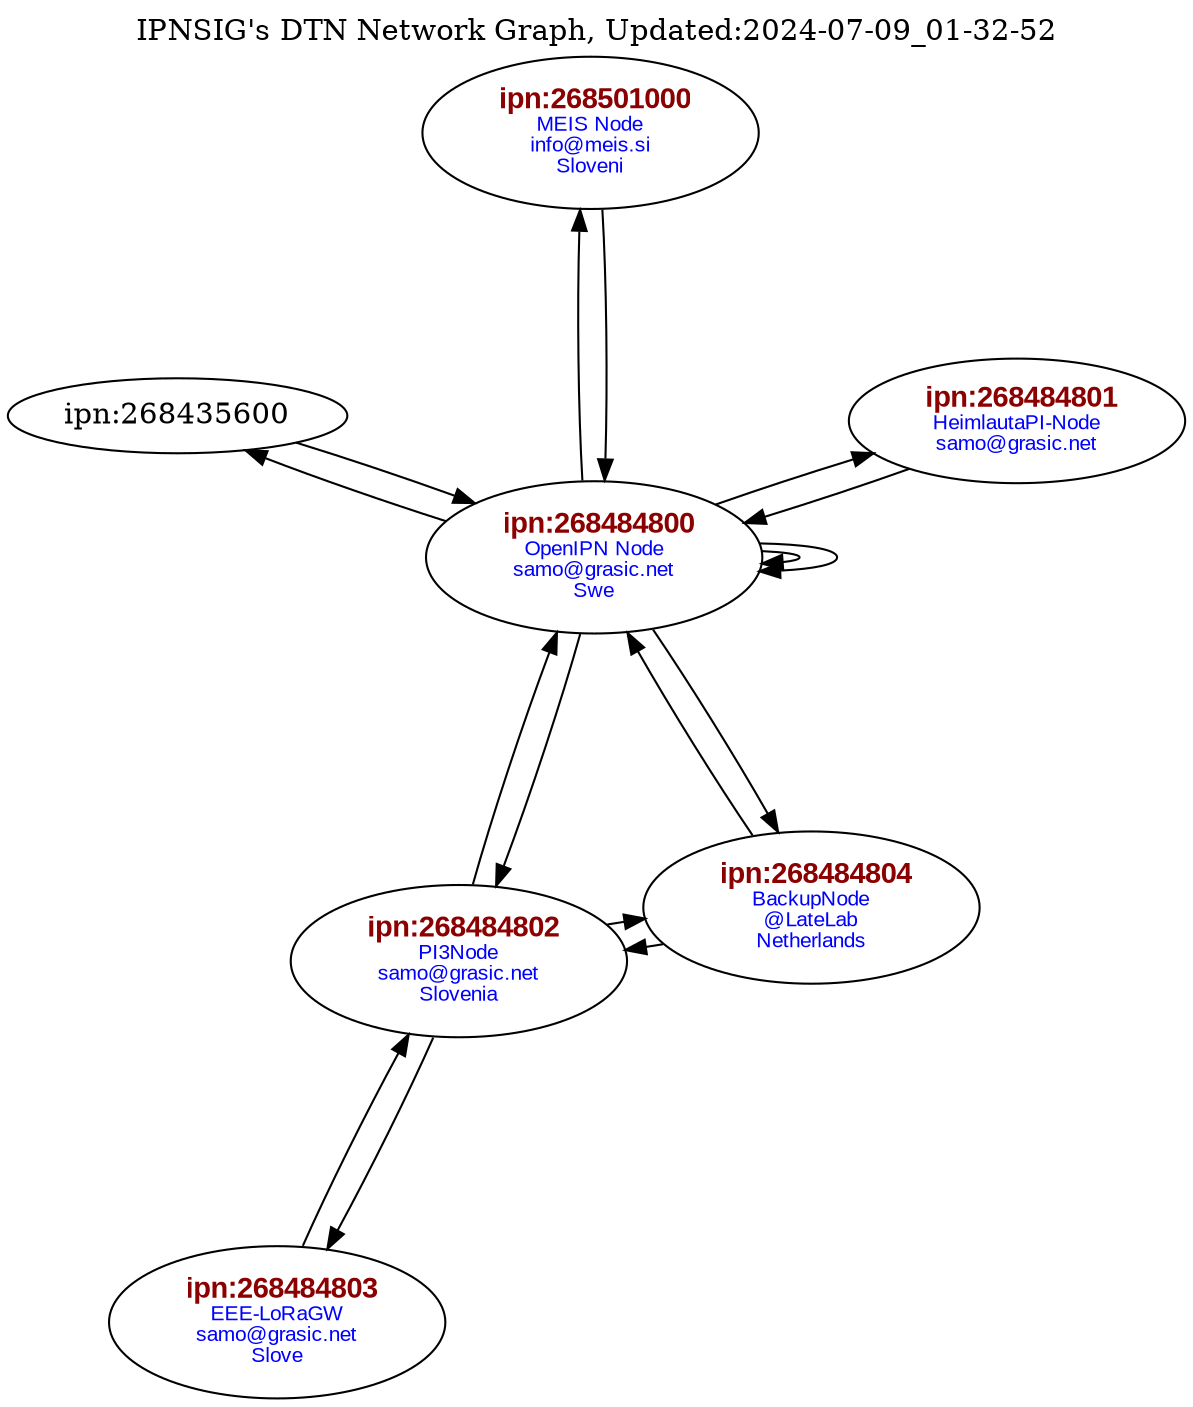 digraph G { layout=neato; overlap=false;
"ipn:268484803" [label=< <FONT POINT-SIZE="14" FACE="Arial" COLOR="darkred"><B>ipn:268484803</B></FONT><BR/><FONT POINT-SIZE="10" FACE="Arial" COLOR="blue">EEE-LoRaGW<br/>samo&#64;grasic&#46;net<br/>Slove</FONT>>];
"ipn:268484801" [label=< <FONT POINT-SIZE="14" FACE="Arial" COLOR="darkred"><B>ipn:268484801</B></FONT><BR/><FONT POINT-SIZE="10" FACE="Arial" COLOR="blue">HeimlautaPI-Node<br/>samo&#64;grasic&#46;net</FONT>>];
"ipn:268484802" [label=< <FONT POINT-SIZE="14" FACE="Arial" COLOR="darkred"><B>ipn:268484802</B></FONT><BR/><FONT POINT-SIZE="10" FACE="Arial" COLOR="blue">PI3Node<br/>samo&#64;grasic&#46;net<br/>Slovenia</FONT>>];
"ipn:268501000" [label=< <FONT POINT-SIZE="14" FACE="Arial" COLOR="darkred"><B>ipn:268501000</B></FONT><BR/><FONT POINT-SIZE="10" FACE="Arial" COLOR="blue">MEIS Node<br/>info&#64;meis&#46;si<br/>Sloveni</FONT>>];
"ipn:268484804" [label=< <FONT POINT-SIZE="14" FACE="Arial" COLOR="darkred"><B>ipn:268484804</B></FONT><BR/><FONT POINT-SIZE="10" FACE="Arial" COLOR="blue">BackupNode<br/>&#64;LateLab<br/>Netherlands</FONT>>];
"ipn:268484800" [label=< <FONT POINT-SIZE="14" FACE="Arial" COLOR="darkred"><B>ipn:268484800</B></FONT><BR/><FONT POINT-SIZE="10" FACE="Arial" COLOR="blue">OpenIPN Node<br/>samo&#64;grasic&#46;net<br/>Swe</FONT>>];
"ipn:268435600" -> "ipn:268484800"
"ipn:268484800" -> "ipn:268435600"
"ipn:268484800" -> "ipn:268484800"
"ipn:268484800" -> "ipn:268484800"
"ipn:268484800" -> "ipn:268484801"
"ipn:268484800" -> "ipn:268484802"
"ipn:268484800" -> "ipn:268484804"
"ipn:268484800" -> "ipn:268501000"
"ipn:268484801" -> "ipn:268484800"
"ipn:268484802" -> "ipn:268484800"
"ipn:268484802" -> "ipn:268484803"
"ipn:268484802" -> "ipn:268484804"
"ipn:268484803" -> "ipn:268484802"
"ipn:268484804" -> "ipn:268484800"
"ipn:268484804" -> "ipn:268484802"
"ipn:268501000" -> "ipn:268484800"
labelloc="t"; label="IPNSIG's DTN Network Graph, Updated:2024-07-09_01-32-52"}
